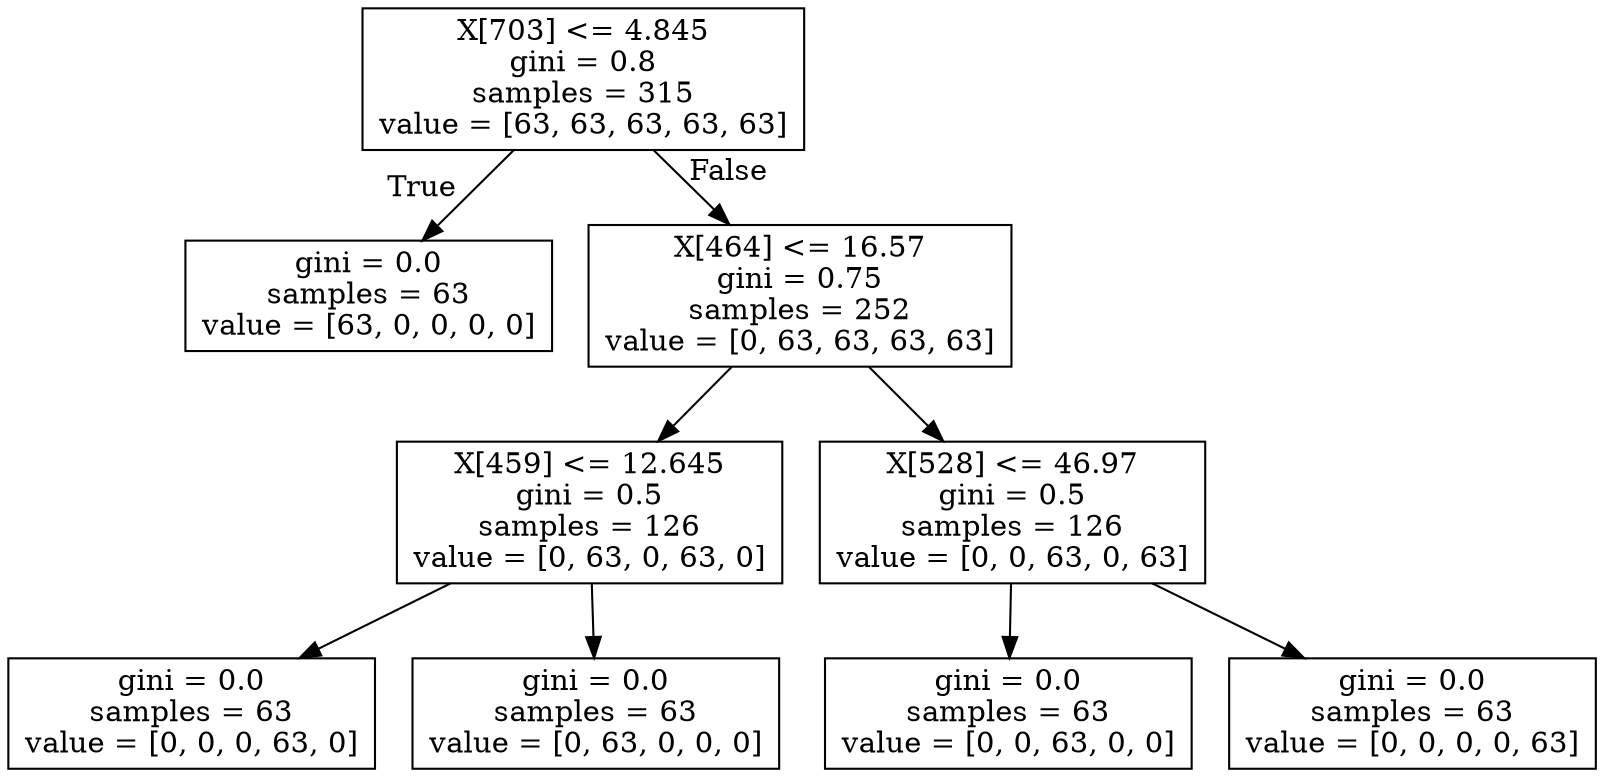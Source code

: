 digraph Tree {
node [shape=box] ;
0 [label="X[703] <= 4.845\ngini = 0.8\nsamples = 315\nvalue = [63, 63, 63, 63, 63]"] ;
1 [label="gini = 0.0\nsamples = 63\nvalue = [63, 0, 0, 0, 0]"] ;
0 -> 1 [labeldistance=2.5, labelangle=45, headlabel="True"] ;
2 [label="X[464] <= 16.57\ngini = 0.75\nsamples = 252\nvalue = [0, 63, 63, 63, 63]"] ;
0 -> 2 [labeldistance=2.5, labelangle=-45, headlabel="False"] ;
3 [label="X[459] <= 12.645\ngini = 0.5\nsamples = 126\nvalue = [0, 63, 0, 63, 0]"] ;
2 -> 3 ;
4 [label="gini = 0.0\nsamples = 63\nvalue = [0, 0, 0, 63, 0]"] ;
3 -> 4 ;
5 [label="gini = 0.0\nsamples = 63\nvalue = [0, 63, 0, 0, 0]"] ;
3 -> 5 ;
6 [label="X[528] <= 46.97\ngini = 0.5\nsamples = 126\nvalue = [0, 0, 63, 0, 63]"] ;
2 -> 6 ;
7 [label="gini = 0.0\nsamples = 63\nvalue = [0, 0, 63, 0, 0]"] ;
6 -> 7 ;
8 [label="gini = 0.0\nsamples = 63\nvalue = [0, 0, 0, 0, 63]"] ;
6 -> 8 ;
}
